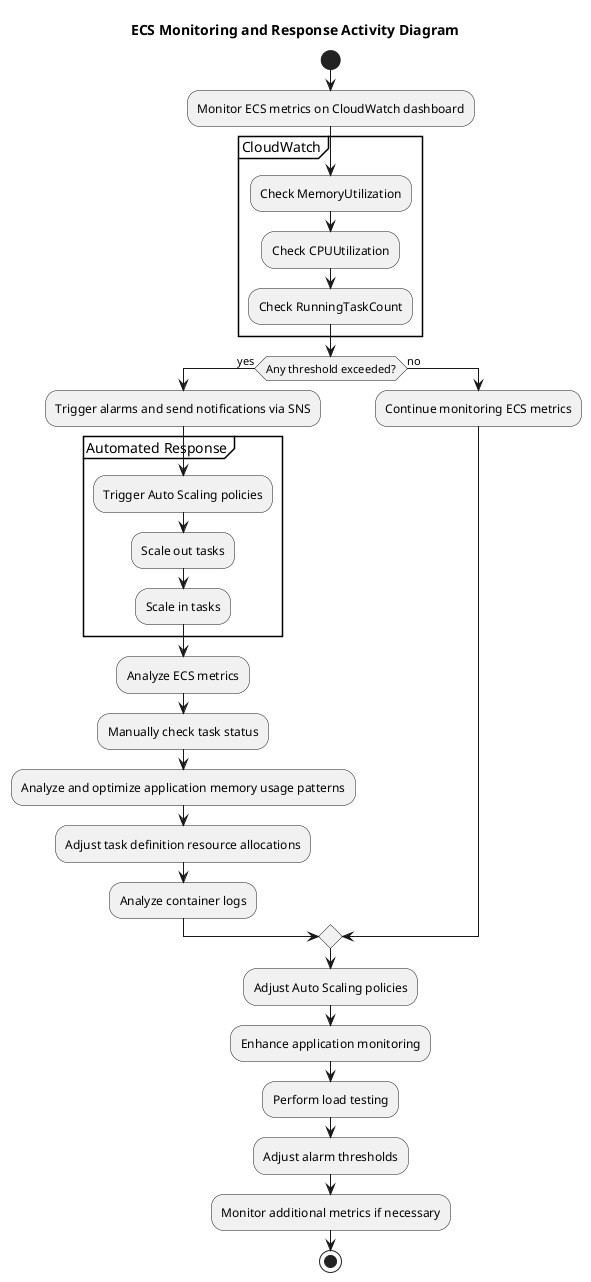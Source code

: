 @startuml
title ECS Monitoring and Response Activity Diagram

start

:Monitor ECS metrics on CloudWatch dashboard;

partition CloudWatch {
  :Check MemoryUtilization;
  :Check CPUUtilization;
  :Check RunningTaskCount;
}

if (Any threshold exceeded?) then (yes)
  :Trigger alarms and send notifications via SNS;

  partition Automated Response {
    :Trigger Auto Scaling policies;
    :Scale out tasks;
    :Scale in tasks;
  }

  :Analyze ECS metrics;
  :Manually check task status;
  :Analyze and optimize application memory usage patterns;
  :Adjust task definition resource allocations;
  :Analyze container logs;
else (no)
  :Continue monitoring ECS metrics;
endif

:Adjust Auto Scaling policies;
:Enhance application monitoring;
:Perform load testing;

:Adjust alarm thresholds;
:Monitor additional metrics if necessary;

stop
@enduml
